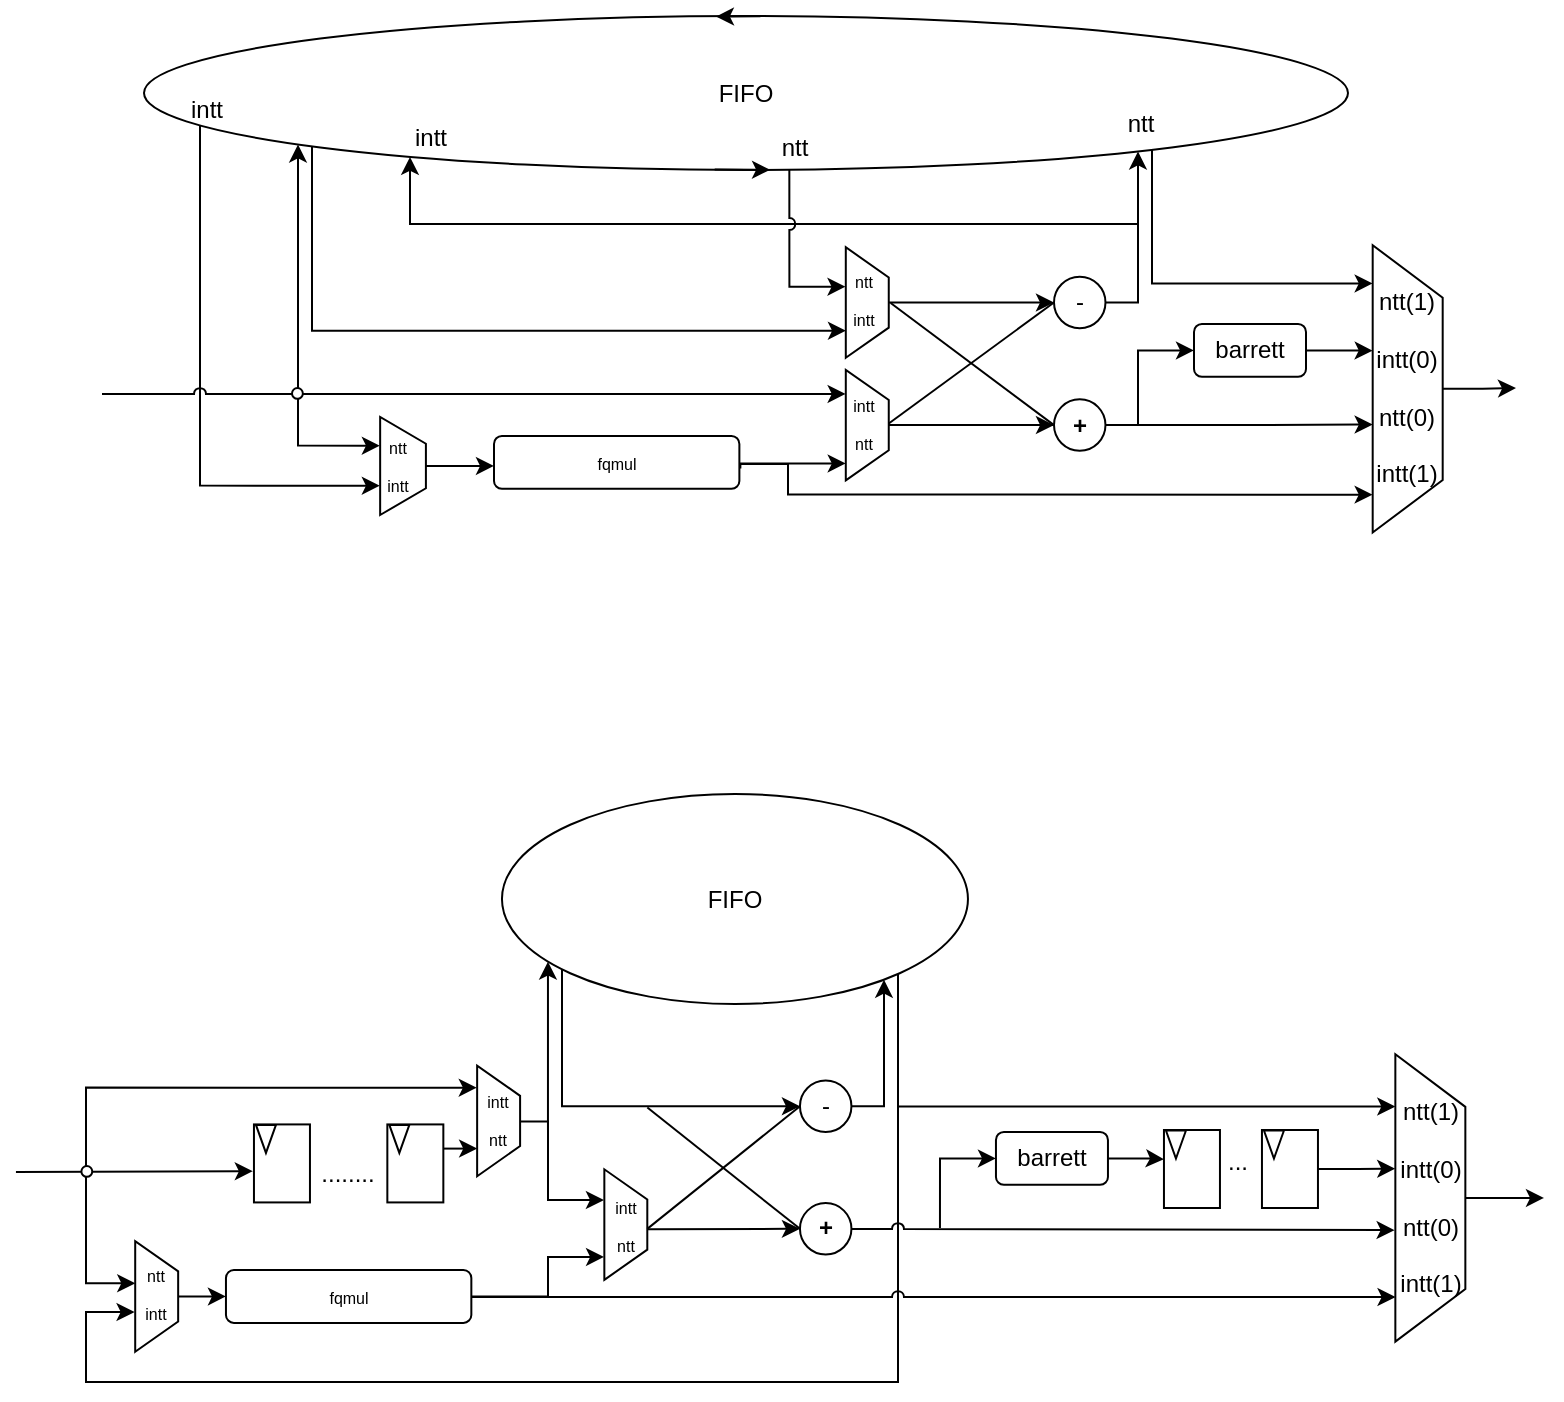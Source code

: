 <mxfile version="21.5.2" type="device">
  <diagram name="Page-1" id="O8cnq2PnWC07Ag3K9qyT">
    <mxGraphModel dx="1793" dy="926" grid="1" gridSize="7" guides="1" tooltips="1" connect="1" arrows="1" fold="1" page="1" pageScale="1" pageWidth="850" pageHeight="1100" math="1" shadow="0">
      <root>
        <mxCell id="0" />
        <mxCell id="1" parent="0" />
        <mxCell id="zP_GE6idb2QgoOQ9gRlq-120" style="edgeStyle=orthogonalEdgeStyle;rounded=0;orthogonalLoop=1;jettySize=auto;html=1;endArrow=classic;endFill=1;startArrow=classic;startFill=1;entryX=0.782;entryY=1.003;entryDx=0;entryDy=0;entryPerimeter=0;" edge="1" parent="1" source="zP_GE6idb2QgoOQ9gRlq-34" target="zP_GE6idb2QgoOQ9gRlq-53">
          <mxGeometry relative="1" as="geometry">
            <mxPoint x="427" y="350" as="targetPoint" />
            <Array as="points">
              <mxPoint x="161" y="350" />
            </Array>
          </mxGeometry>
        </mxCell>
        <mxCell id="zP_GE6idb2QgoOQ9gRlq-126" style="edgeStyle=orthogonalEdgeStyle;rounded=0;orthogonalLoop=1;jettySize=auto;html=1;entryX=0.245;entryY=0.995;entryDx=0;entryDy=0;entryPerimeter=0;jumpStyle=arc;" edge="1" parent="1" source="zP_GE6idb2QgoOQ9gRlq-34" target="zP_GE6idb2QgoOQ9gRlq-121">
          <mxGeometry relative="1" as="geometry">
            <Array as="points">
              <mxPoint x="168" y="318" />
            </Array>
          </mxGeometry>
        </mxCell>
        <mxCell id="zP_GE6idb2QgoOQ9gRlq-34" value="FIFO" style="ellipse;whiteSpace=wrap;html=1;fillColor=none;" vertex="1" parent="1">
          <mxGeometry x="84" y="161" width="602" height="77" as="geometry" />
        </mxCell>
        <mxCell id="zP_GE6idb2QgoOQ9gRlq-106" style="edgeStyle=orthogonalEdgeStyle;rounded=0;orthogonalLoop=1;jettySize=auto;html=1;exitX=0.132;exitY=1;exitDx=0;exitDy=0;endArrow=none;endFill=0;startArrow=classic;startFill=1;jumpStyle=arc;entryX=1.004;entryY=0.614;entryDx=0;entryDy=0;entryPerimeter=0;exitPerimeter=0;" edge="1" parent="1" source="zP_GE6idb2QgoOQ9gRlq-40" target="zP_GE6idb2QgoOQ9gRlq-46">
          <mxGeometry relative="1" as="geometry">
            <mxPoint x="406" y="353" as="targetPoint" />
            <mxPoint x="651" y="400.61" as="sourcePoint" />
            <Array as="points">
              <mxPoint x="406" y="400" />
              <mxPoint x="406" y="385" />
              <mxPoint x="382" y="385" />
            </Array>
          </mxGeometry>
        </mxCell>
        <mxCell id="zP_GE6idb2QgoOQ9gRlq-119" style="edgeStyle=orthogonalEdgeStyle;rounded=0;orthogonalLoop=1;jettySize=auto;html=1;" edge="1" parent="1" source="zP_GE6idb2QgoOQ9gRlq-40">
          <mxGeometry relative="1" as="geometry">
            <mxPoint x="770" y="347" as="targetPoint" />
          </mxGeometry>
        </mxCell>
        <mxCell id="zP_GE6idb2QgoOQ9gRlq-40" value="" style="verticalLabelPosition=middle;verticalAlign=middle;html=1;shape=trapezoid;perimeter=trapezoidPerimeter;whiteSpace=wrap;size=0.183;arcSize=10;flipV=1;labelPosition=center;align=center;rotation=-90;fillColor=none;" vertex="1" parent="1">
          <mxGeometry x="644" y="329.94" width="143.69" height="35" as="geometry" />
        </mxCell>
        <mxCell id="zP_GE6idb2QgoOQ9gRlq-58" style="edgeStyle=orthogonalEdgeStyle;rounded=0;orthogonalLoop=1;jettySize=auto;html=1;startArrow=classic;startFill=1;endArrow=none;endFill=0;" edge="1" parent="1" source="zP_GE6idb2QgoOQ9gRlq-42">
          <mxGeometry relative="1" as="geometry">
            <mxPoint x="476" y="365.55" as="targetPoint" />
          </mxGeometry>
        </mxCell>
        <mxCell id="zP_GE6idb2QgoOQ9gRlq-68" style="edgeStyle=orthogonalEdgeStyle;rounded=0;orthogonalLoop=1;jettySize=auto;html=1;entryX=0.376;entryY=1;entryDx=0;entryDy=0;entryPerimeter=0;" edge="1" parent="1" source="zP_GE6idb2QgoOQ9gRlq-42" target="zP_GE6idb2QgoOQ9gRlq-40">
          <mxGeometry relative="1" as="geometry">
            <Array as="points" />
          </mxGeometry>
        </mxCell>
        <mxCell id="zP_GE6idb2QgoOQ9gRlq-111" style="edgeStyle=orthogonalEdgeStyle;rounded=0;orthogonalLoop=1;jettySize=auto;html=1;entryX=0;entryY=0.5;entryDx=0;entryDy=0;" edge="1" parent="1" source="zP_GE6idb2QgoOQ9gRlq-42" target="zP_GE6idb2QgoOQ9gRlq-107">
          <mxGeometry relative="1" as="geometry">
            <Array as="points">
              <mxPoint x="581" y="366" />
              <mxPoint x="581" y="328" />
            </Array>
          </mxGeometry>
        </mxCell>
        <mxCell id="zP_GE6idb2QgoOQ9gRlq-42" value="+" style="ellipse;whiteSpace=wrap;html=1;aspect=fixed;fontStyle=1;fillColor=none;" vertex="1" parent="1">
          <mxGeometry x="539" y="352.68" width="25.74" height="25.74" as="geometry" />
        </mxCell>
        <mxCell id="zP_GE6idb2QgoOQ9gRlq-97" style="edgeStyle=orthogonalEdgeStyle;rounded=0;orthogonalLoop=1;jettySize=auto;html=1;entryX=0.153;entryY=1.001;entryDx=0;entryDy=0;entryPerimeter=0;" edge="1" parent="1" source="zP_GE6idb2QgoOQ9gRlq-46" target="zP_GE6idb2QgoOQ9gRlq-53">
          <mxGeometry relative="1" as="geometry">
            <Array as="points">
              <mxPoint x="314" y="385" />
              <mxPoint x="435" y="385" />
            </Array>
          </mxGeometry>
        </mxCell>
        <mxCell id="zP_GE6idb2QgoOQ9gRlq-46" value="&lt;font style=&quot;font-size: 8px;&quot;&gt;fqmul&lt;/font&gt;" style="rounded=1;whiteSpace=wrap;html=1;fillColor=none;" vertex="1" parent="1">
          <mxGeometry x="259.0" y="371" width="122.69" height="26.43" as="geometry" />
        </mxCell>
        <mxCell id="zP_GE6idb2QgoOQ9gRlq-80" style="edgeStyle=orthogonalEdgeStyle;rounded=0;orthogonalLoop=1;jettySize=auto;html=1;entryX=0;entryY=0.5;entryDx=0;entryDy=0;endArrow=none;endFill=0;" edge="1" parent="1" source="zP_GE6idb2QgoOQ9gRlq-53" target="zP_GE6idb2QgoOQ9gRlq-42">
          <mxGeometry relative="1" as="geometry" />
        </mxCell>
        <mxCell id="zP_GE6idb2QgoOQ9gRlq-53" value="" style="verticalLabelPosition=middle;verticalAlign=middle;html=1;shape=trapezoid;perimeter=trapezoidPerimeter;whiteSpace=wrap;size=0.273;arcSize=10;flipV=1;labelPosition=center;align=center;rotation=-90;fillColor=none;" vertex="1" parent="1">
          <mxGeometry x="418" y="354.81" width="55.28" height="21.48" as="geometry" />
        </mxCell>
        <mxCell id="zP_GE6idb2QgoOQ9gRlq-127" style="edgeStyle=orthogonalEdgeStyle;rounded=0;orthogonalLoop=1;jettySize=auto;html=1;" edge="1" parent="1" source="zP_GE6idb2QgoOQ9gRlq-55" target="zP_GE6idb2QgoOQ9gRlq-34">
          <mxGeometry relative="1" as="geometry">
            <Array as="points">
              <mxPoint x="581" y="304" />
            </Array>
          </mxGeometry>
        </mxCell>
        <mxCell id="zP_GE6idb2QgoOQ9gRlq-55" value="-" style="ellipse;whiteSpace=wrap;html=1;aspect=fixed;fillColor=none;" vertex="1" parent="1">
          <mxGeometry x="539" y="291.39" width="25.74" height="25.74" as="geometry" />
        </mxCell>
        <mxCell id="zP_GE6idb2QgoOQ9gRlq-59" value="" style="endArrow=none;html=1;rounded=0;entryX=0;entryY=0.5;entryDx=0;entryDy=0;exitX=0.496;exitY=-0.044;exitDx=0;exitDy=0;exitPerimeter=0;" edge="1" parent="1" source="zP_GE6idb2QgoOQ9gRlq-121" target="zP_GE6idb2QgoOQ9gRlq-42">
          <mxGeometry width="50" height="50" relative="1" as="geometry">
            <mxPoint x="476" y="301" as="sourcePoint" />
            <mxPoint x="491" y="294" as="targetPoint" />
          </mxGeometry>
        </mxCell>
        <mxCell id="zP_GE6idb2QgoOQ9gRlq-61" value="" style="endArrow=none;html=1;rounded=0;entryX=0;entryY=0.5;entryDx=0;entryDy=0;exitX=0.515;exitY=0;exitDx=0;exitDy=0;exitPerimeter=0;" edge="1" parent="1" source="zP_GE6idb2QgoOQ9gRlq-53" target="zP_GE6idb2QgoOQ9gRlq-55">
          <mxGeometry width="50" height="50" relative="1" as="geometry">
            <mxPoint x="476" y="364" as="sourcePoint" />
            <mxPoint x="539" y="315" as="targetPoint" />
          </mxGeometry>
        </mxCell>
        <mxCell id="zP_GE6idb2QgoOQ9gRlq-78" style="edgeStyle=orthogonalEdgeStyle;rounded=0;orthogonalLoop=1;jettySize=auto;html=1;" edge="1" parent="1" source="zP_GE6idb2QgoOQ9gRlq-77" target="zP_GE6idb2QgoOQ9gRlq-46">
          <mxGeometry relative="1" as="geometry">
            <Array as="points">
              <mxPoint x="223" y="385" />
            </Array>
          </mxGeometry>
        </mxCell>
        <mxCell id="zP_GE6idb2QgoOQ9gRlq-98" style="edgeStyle=orthogonalEdgeStyle;rounded=0;orthogonalLoop=1;jettySize=auto;html=1;exitX=0.299;exitY=1.006;exitDx=0;exitDy=0;startArrow=classic;startFill=1;endArrow=none;endFill=0;jumpStyle=arc;exitPerimeter=0;" edge="1" parent="1" source="zP_GE6idb2QgoOQ9gRlq-77" target="zP_GE6idb2QgoOQ9gRlq-34">
          <mxGeometry relative="1" as="geometry">
            <Array as="points">
              <mxPoint x="112" y="396" />
            </Array>
          </mxGeometry>
        </mxCell>
        <mxCell id="zP_GE6idb2QgoOQ9gRlq-77" value="" style="verticalLabelPosition=middle;verticalAlign=middle;html=1;shape=trapezoid;perimeter=trapezoidPerimeter;whiteSpace=wrap;size=0.273;arcSize=10;flipV=1;labelPosition=center;align=center;rotation=-90;fillColor=none;" vertex="1" parent="1">
          <mxGeometry x="189" y="374.55" width="49.03" height="22.88" as="geometry" />
        </mxCell>
        <mxCell id="zP_GE6idb2QgoOQ9gRlq-104" value="" style="endArrow=classic;html=1;rounded=0;edgeStyle=orthogonalEdgeStyle;entryX=0.707;entryY=1.006;entryDx=0;entryDy=0;entryPerimeter=0;jumpStyle=arc;" edge="1" parent="1" target="zP_GE6idb2QgoOQ9gRlq-77">
          <mxGeometry width="50" height="50" relative="1" as="geometry">
            <mxPoint x="63" y="350" as="sourcePoint" />
            <mxPoint x="161" y="378" as="targetPoint" />
            <Array as="points">
              <mxPoint x="63" y="350" />
              <mxPoint x="161" y="350" />
              <mxPoint x="161" y="376" />
            </Array>
          </mxGeometry>
        </mxCell>
        <mxCell id="zP_GE6idb2QgoOQ9gRlq-159" style="edgeStyle=orthogonalEdgeStyle;rounded=0;orthogonalLoop=1;jettySize=auto;html=1;entryX=0;entryY=0.335;entryDx=0;entryDy=0;entryPerimeter=0;" edge="1" parent="1" source="zP_GE6idb2QgoOQ9gRlq-107" target="zP_GE6idb2QgoOQ9gRlq-133">
          <mxGeometry relative="1" as="geometry">
            <mxPoint x="679" y="328.215" as="targetPoint" />
          </mxGeometry>
        </mxCell>
        <mxCell id="zP_GE6idb2QgoOQ9gRlq-107" value="barrett" style="rounded=1;whiteSpace=wrap;html=1;fillColor=none;" vertex="1" parent="1">
          <mxGeometry x="609" y="315" width="56" height="26.43" as="geometry" />
        </mxCell>
        <mxCell id="zP_GE6idb2QgoOQ9gRlq-116" value="" style="endArrow=classic;html=1;rounded=0;entryX=0.867;entryY=1;entryDx=0;entryDy=0;entryPerimeter=0;edgeStyle=orthogonalEdgeStyle;" edge="1" parent="1" source="zP_GE6idb2QgoOQ9gRlq-34" target="zP_GE6idb2QgoOQ9gRlq-40">
          <mxGeometry width="50" height="50" relative="1" as="geometry">
            <mxPoint x="595" y="358" as="sourcePoint" />
            <mxPoint x="645" y="308" as="targetPoint" />
            <Array as="points">
              <mxPoint x="588" y="295" />
            </Array>
          </mxGeometry>
        </mxCell>
        <mxCell id="zP_GE6idb2QgoOQ9gRlq-117" value="" style="endArrow=classic;html=1;rounded=0;entryX=0.52;entryY=0.999;entryDx=0;entryDy=0;entryPerimeter=0;exitX=0.474;exitY=0.997;exitDx=0;exitDy=0;exitPerimeter=0;" edge="1" parent="1" source="zP_GE6idb2QgoOQ9gRlq-34" target="zP_GE6idb2QgoOQ9gRlq-34">
          <mxGeometry width="50" height="50" relative="1" as="geometry">
            <mxPoint x="364" y="266" as="sourcePoint" />
            <mxPoint x="394.622" y="266.615" as="targetPoint" />
          </mxGeometry>
        </mxCell>
        <mxCell id="zP_GE6idb2QgoOQ9gRlq-118" value="" style="endArrow=classic;html=1;rounded=0;entryX=0.475;entryY=0.004;entryDx=0;entryDy=0;entryPerimeter=0;exitX=0.512;exitY=0.001;exitDx=0;exitDy=0;exitPerimeter=0;" edge="1" parent="1" source="zP_GE6idb2QgoOQ9gRlq-34" target="zP_GE6idb2QgoOQ9gRlq-34">
          <mxGeometry width="50" height="50" relative="1" as="geometry">
            <mxPoint x="371" y="273" as="sourcePoint" />
            <mxPoint x="404" y="273" as="targetPoint" />
          </mxGeometry>
        </mxCell>
        <mxCell id="zP_GE6idb2QgoOQ9gRlq-128" style="edgeStyle=orthogonalEdgeStyle;rounded=0;orthogonalLoop=1;jettySize=auto;html=1;" edge="1" parent="1" source="zP_GE6idb2QgoOQ9gRlq-121" target="zP_GE6idb2QgoOQ9gRlq-55">
          <mxGeometry relative="1" as="geometry" />
        </mxCell>
        <mxCell id="zP_GE6idb2QgoOQ9gRlq-121" value="" style="verticalLabelPosition=middle;verticalAlign=middle;html=1;shape=trapezoid;perimeter=trapezoidPerimeter;whiteSpace=wrap;size=0.273;arcSize=10;flipV=1;labelPosition=center;align=center;rotation=-90;fillColor=none;" vertex="1" parent="1">
          <mxGeometry x="418" y="293.52" width="55.28" height="21.48" as="geometry" />
        </mxCell>
        <mxCell id="zP_GE6idb2QgoOQ9gRlq-129" value="&lt;div style=&quot;font-size: 8px;&quot;&gt;&lt;font style=&quot;font-size: 8px;&quot;&gt;ntt&lt;br&gt;&lt;br&gt;&lt;/font&gt;&lt;/div&gt;&lt;div style=&quot;font-size: 8px;&quot;&gt;&lt;font style=&quot;font-size: 8px;&quot;&gt;intt&lt;/font&gt;&lt;/div&gt;" style="text;html=1;strokeColor=none;fillColor=none;align=center;verticalAlign=middle;whiteSpace=wrap;rounded=0;fontSize=9;" vertex="1" parent="1">
          <mxGeometry x="430.57" y="283.26" width="26.15" height="42" as="geometry" />
        </mxCell>
        <mxCell id="zP_GE6idb2QgoOQ9gRlq-131" value="&lt;div style=&quot;font-size: 8px;&quot;&gt;&lt;font style=&quot;font-size: 8px;&quot;&gt;intt&lt;br&gt;&lt;br&gt;&lt;/font&gt;&lt;/div&gt;&lt;div style=&quot;font-size: 8px;&quot;&gt;&lt;font style=&quot;font-size: 8px;&quot;&gt;ntt&lt;/font&gt;&lt;/div&gt;" style="text;html=1;strokeColor=none;fillColor=none;align=center;verticalAlign=middle;whiteSpace=wrap;rounded=0;fontSize=9;" vertex="1" parent="1">
          <mxGeometry x="430.57" y="344.55" width="26.15" height="42" as="geometry" />
        </mxCell>
        <mxCell id="zP_GE6idb2QgoOQ9gRlq-132" value="&lt;font style=&quot;font-size: 8px;&quot;&gt;ntt&lt;/font&gt;&lt;div style=&quot;font-size: 8px;&quot;&gt;&lt;font style=&quot;font-size: 8px;&quot;&gt;&lt;br&gt;&lt;/font&gt;&lt;/div&gt;&lt;div style=&quot;font-size: 8px;&quot;&gt;&lt;font style=&quot;font-size: 8px;&quot;&gt;intt&lt;/font&gt;&lt;/div&gt;" style="text;html=1;strokeColor=none;fillColor=none;align=center;verticalAlign=middle;whiteSpace=wrap;rounded=0;fontSize=9;" vertex="1" parent="1">
          <mxGeometry x="198.44" y="364.94" width="26.15" height="42" as="geometry" />
        </mxCell>
        <mxCell id="zP_GE6idb2QgoOQ9gRlq-133" value="&lt;div style=&quot;font-size: 12px;&quot;&gt;&lt;font style=&quot;font-size: 12px;&quot;&gt;ntt(1)&lt;br&gt;&lt;br&gt;&lt;/font&gt;&lt;/div&gt;&lt;div style=&quot;font-size: 12px;&quot;&gt;&lt;font style=&quot;font-size: 12px;&quot;&gt;intt(0)&lt;/font&gt;&lt;/div&gt;&lt;div style=&quot;font-size: 12px;&quot;&gt;&lt;font style=&quot;font-size: 12px;&quot;&gt;&lt;br&gt;&lt;/font&gt;&lt;/div&gt;&lt;div style=&quot;font-size: 12px;&quot;&gt;&lt;font style=&quot;font-size: 12px;&quot;&gt;ntt(0)&lt;/font&gt;&lt;/div&gt;&lt;div style=&quot;font-size: 12px;&quot;&gt;&lt;font style=&quot;font-size: 12px;&quot;&gt;&lt;br&gt;&lt;/font&gt;&lt;/div&gt;&lt;div style=&quot;font-size: 12px;&quot;&gt;&lt;font style=&quot;font-size: 12px;&quot;&gt;intt(1)&lt;br&gt;&lt;/font&gt;&lt;/div&gt;" style="text;html=1;strokeColor=none;fillColor=none;align=center;verticalAlign=middle;whiteSpace=wrap;rounded=0;fontSize=9;" vertex="1" parent="1">
          <mxGeometry x="698.35" y="289.59" width="35" height="115.7" as="geometry" />
        </mxCell>
        <mxCell id="zP_GE6idb2QgoOQ9gRlq-139" value="" style="endArrow=classic;html=1;rounded=0;edgeStyle=orthogonalEdgeStyle;jumpStyle=arc;" edge="1" parent="1" target="zP_GE6idb2QgoOQ9gRlq-34">
          <mxGeometry width="50" height="50" relative="1" as="geometry">
            <mxPoint x="581" y="265" as="sourcePoint" />
            <mxPoint x="512" y="287" as="targetPoint" />
            <Array as="points">
              <mxPoint x="217" y="265" />
            </Array>
          </mxGeometry>
        </mxCell>
        <mxCell id="zP_GE6idb2QgoOQ9gRlq-140" value="" style="endArrow=classic;html=1;rounded=0;edgeStyle=orthogonalEdgeStyle;exitX=0.536;exitY=0.995;exitDx=0;exitDy=0;exitPerimeter=0;entryX=0.643;entryY=1.006;entryDx=0;entryDy=0;entryPerimeter=0;jumpStyle=arc;" edge="1" parent="1" source="zP_GE6idb2QgoOQ9gRlq-34" target="zP_GE6idb2QgoOQ9gRlq-121">
          <mxGeometry width="50" height="50" relative="1" as="geometry">
            <mxPoint x="455" y="323" as="sourcePoint" />
            <mxPoint x="483" y="280" as="targetPoint" />
            <Array as="points">
              <mxPoint x="407" y="296" />
            </Array>
          </mxGeometry>
        </mxCell>
        <mxCell id="zP_GE6idb2QgoOQ9gRlq-149" value="ntt" style="text;html=1;strokeColor=none;fillColor=none;align=center;verticalAlign=middle;whiteSpace=wrap;rounded=0;" vertex="1" parent="1">
          <mxGeometry x="564.74" y="203" width="35" height="23" as="geometry" />
        </mxCell>
        <mxCell id="zP_GE6idb2QgoOQ9gRlq-150" value="intt" style="text;html=1;strokeColor=none;fillColor=none;align=center;verticalAlign=middle;whiteSpace=wrap;rounded=0;" vertex="1" parent="1">
          <mxGeometry x="210" y="210" width="35" height="23" as="geometry" />
        </mxCell>
        <mxCell id="zP_GE6idb2QgoOQ9gRlq-152" value="ntt" style="text;html=1;strokeColor=none;fillColor=none;align=center;verticalAlign=middle;whiteSpace=wrap;rounded=0;" vertex="1" parent="1">
          <mxGeometry x="392" y="215" width="35" height="23" as="geometry" />
        </mxCell>
        <mxCell id="zP_GE6idb2QgoOQ9gRlq-153" value="" style="shape=ellipse;html=1;sketch=0;fillColor=#FFFFFF;" vertex="1" parent="1">
          <mxGeometry x="158" y="347" width="5.43" height="5.43" as="geometry" />
        </mxCell>
        <mxCell id="zP_GE6idb2QgoOQ9gRlq-157" value="intt" style="text;html=1;strokeColor=none;fillColor=none;align=center;verticalAlign=middle;whiteSpace=wrap;rounded=0;" vertex="1" parent="1">
          <mxGeometry x="98" y="196" width="35" height="23" as="geometry" />
        </mxCell>
        <mxCell id="zP_GE6idb2QgoOQ9gRlq-186" style="edgeStyle=orthogonalEdgeStyle;rounded=0;orthogonalLoop=1;jettySize=auto;html=1;entryX=0;entryY=0.5;entryDx=0;entryDy=0;" edge="1" parent="1" source="zP_GE6idb2QgoOQ9gRlq-160" target="zP_GE6idb2QgoOQ9gRlq-163">
          <mxGeometry relative="1" as="geometry">
            <mxPoint x="327.98" y="706" as="targetPoint" />
            <Array as="points">
              <mxPoint x="292.98" y="706" />
            </Array>
          </mxGeometry>
        </mxCell>
        <mxCell id="zP_GE6idb2QgoOQ9gRlq-211" style="edgeStyle=orthogonalEdgeStyle;rounded=0;orthogonalLoop=1;jettySize=auto;html=1;entryX=0.347;entryY=1.013;entryDx=0;entryDy=0;jumpStyle=arc;entryPerimeter=0;" edge="1" parent="1" source="zP_GE6idb2QgoOQ9gRlq-160" target="zP_GE6idb2QgoOQ9gRlq-200">
          <mxGeometry relative="1" as="geometry">
            <Array as="points">
              <mxPoint x="460.98" y="844" />
              <mxPoint x="54.98" y="844" />
              <mxPoint x="54.98" y="809" />
              <mxPoint x="78.98" y="809" />
            </Array>
          </mxGeometry>
        </mxCell>
        <mxCell id="zP_GE6idb2QgoOQ9gRlq-160" value="FIFO" style="ellipse;whiteSpace=wrap;html=1;fillColor=none;" vertex="1" parent="1">
          <mxGeometry x="262.98" y="550" width="233" height="105" as="geometry" />
        </mxCell>
        <mxCell id="zP_GE6idb2QgoOQ9gRlq-223" style="edgeStyle=orthogonalEdgeStyle;rounded=0;orthogonalLoop=1;jettySize=auto;html=1;entryX=0;entryY=0.376;entryDx=0;entryDy=0;entryPerimeter=0;" edge="1" parent="1" source="zP_GE6idb2QgoOQ9gRlq-161" target="zP_GE6idb2QgoOQ9gRlq-216">
          <mxGeometry relative="1" as="geometry" />
        </mxCell>
        <mxCell id="zP_GE6idb2QgoOQ9gRlq-161" value="barrett" style="rounded=1;whiteSpace=wrap;html=1;fillColor=none;" vertex="1" parent="1">
          <mxGeometry x="509.98" y="719" width="56" height="26.43" as="geometry" />
        </mxCell>
        <mxCell id="zP_GE6idb2QgoOQ9gRlq-193" style="edgeStyle=orthogonalEdgeStyle;rounded=0;orthogonalLoop=1;jettySize=auto;html=1;entryX=0;entryY=0.5;entryDx=0;entryDy=0;" edge="1" parent="1" target="zP_GE6idb2QgoOQ9gRlq-161">
          <mxGeometry relative="1" as="geometry">
            <mxPoint x="481.98" y="767" as="sourcePoint" />
            <Array as="points">
              <mxPoint x="481.98" y="767" />
              <mxPoint x="481.98" y="732" />
            </Array>
          </mxGeometry>
        </mxCell>
        <mxCell id="zP_GE6idb2QgoOQ9gRlq-212" style="edgeStyle=orthogonalEdgeStyle;rounded=0;orthogonalLoop=1;jettySize=auto;html=1;entryX=0.388;entryY=1.01;entryDx=0;entryDy=0;entryPerimeter=0;jumpStyle=arc;" edge="1" parent="1" source="zP_GE6idb2QgoOQ9gRlq-162" target="zP_GE6idb2QgoOQ9gRlq-188">
          <mxGeometry relative="1" as="geometry" />
        </mxCell>
        <mxCell id="zP_GE6idb2QgoOQ9gRlq-162" value="+" style="ellipse;whiteSpace=wrap;html=1;aspect=fixed;fontStyle=1;fillColor=none;" vertex="1" parent="1">
          <mxGeometry x="411.98" y="754.55" width="25.74" height="25.74" as="geometry" />
        </mxCell>
        <mxCell id="zP_GE6idb2QgoOQ9gRlq-187" style="edgeStyle=orthogonalEdgeStyle;rounded=0;orthogonalLoop=1;jettySize=auto;html=1;" edge="1" parent="1" source="zP_GE6idb2QgoOQ9gRlq-163" target="zP_GE6idb2QgoOQ9gRlq-160">
          <mxGeometry relative="1" as="geometry">
            <Array as="points">
              <mxPoint x="453.98" y="706" />
            </Array>
          </mxGeometry>
        </mxCell>
        <mxCell id="zP_GE6idb2QgoOQ9gRlq-191" style="edgeStyle=orthogonalEdgeStyle;rounded=0;orthogonalLoop=1;jettySize=auto;html=1;entryX=0.818;entryY=1;entryDx=0;entryDy=0;entryPerimeter=0;" edge="1" parent="1" source="zP_GE6idb2QgoOQ9gRlq-160" target="zP_GE6idb2QgoOQ9gRlq-188">
          <mxGeometry relative="1" as="geometry">
            <Array as="points">
              <mxPoint x="460.98" y="706" />
            </Array>
          </mxGeometry>
        </mxCell>
        <mxCell id="zP_GE6idb2QgoOQ9gRlq-163" value="-" style="ellipse;whiteSpace=wrap;html=1;aspect=fixed;fillColor=none;" vertex="1" parent="1">
          <mxGeometry x="411.98" y="693.26" width="25.74" height="25.74" as="geometry" />
        </mxCell>
        <mxCell id="zP_GE6idb2QgoOQ9gRlq-164" value="" style="verticalLabelPosition=middle;verticalAlign=middle;html=1;shape=trapezoid;perimeter=trapezoidPerimeter;whiteSpace=wrap;size=0.273;arcSize=10;flipV=1;labelPosition=center;align=center;rotation=-90;fillColor=none;" vertex="1" parent="1">
          <mxGeometry x="297.27" y="754.55" width="55.28" height="21.48" as="geometry" />
        </mxCell>
        <mxCell id="zP_GE6idb2QgoOQ9gRlq-170" value="" style="endArrow=none;html=1;rounded=0;entryX=0;entryY=0.5;entryDx=0;entryDy=0;exitX=0.461;exitY=0.001;exitDx=0;exitDy=0;exitPerimeter=0;endFill=0;" edge="1" parent="1" source="zP_GE6idb2QgoOQ9gRlq-164" target="zP_GE6idb2QgoOQ9gRlq-163">
          <mxGeometry width="50" height="50" relative="1" as="geometry">
            <mxPoint x="355.98" y="753" as="sourcePoint" />
            <mxPoint x="335.98" y="662" as="targetPoint" />
          </mxGeometry>
        </mxCell>
        <mxCell id="zP_GE6idb2QgoOQ9gRlq-171" value="" style="endArrow=none;html=1;rounded=0;entryX=0;entryY=0.5;entryDx=0;entryDy=0;exitX=0.45;exitY=-0.001;exitDx=0;exitDy=0;endFill=0;exitPerimeter=0;" edge="1" parent="1" target="zP_GE6idb2QgoOQ9gRlq-162">
          <mxGeometry width="50" height="50" relative="1" as="geometry">
            <mxPoint x="335.671" y="706.764" as="sourcePoint" />
            <mxPoint x="391.98" y="669" as="targetPoint" />
          </mxGeometry>
        </mxCell>
        <mxCell id="zP_GE6idb2QgoOQ9gRlq-173" value="" style="endArrow=classic;html=1;rounded=0;entryX=0;entryY=0.5;entryDx=0;entryDy=0;exitX=0.458;exitY=0.001;exitDx=0;exitDy=0;exitPerimeter=0;" edge="1" parent="1" source="zP_GE6idb2QgoOQ9gRlq-164" target="zP_GE6idb2QgoOQ9gRlq-162">
          <mxGeometry width="50" height="50" relative="1" as="geometry">
            <mxPoint x="341.98" y="719" as="sourcePoint" />
            <mxPoint x="391.98" y="669" as="targetPoint" />
          </mxGeometry>
        </mxCell>
        <mxCell id="zP_GE6idb2QgoOQ9gRlq-177" value="" style="group" vertex="1" connectable="0" parent="1">
          <mxGeometry x="138.98" y="715.21" width="28" height="39" as="geometry" />
        </mxCell>
        <mxCell id="zP_GE6idb2QgoOQ9gRlq-175" value="" style="rounded=0;whiteSpace=wrap;html=1;" vertex="1" parent="zP_GE6idb2QgoOQ9gRlq-177">
          <mxGeometry width="28" height="39" as="geometry" />
        </mxCell>
        <mxCell id="zP_GE6idb2QgoOQ9gRlq-176" value="" style="triangle;whiteSpace=wrap;html=1;rotation=90;" vertex="1" parent="zP_GE6idb2QgoOQ9gRlq-177">
          <mxGeometry x="-1" y="2.26" width="14" height="10" as="geometry" />
        </mxCell>
        <mxCell id="zP_GE6idb2QgoOQ9gRlq-207" style="edgeStyle=orthogonalEdgeStyle;rounded=0;orthogonalLoop=1;jettySize=auto;html=1;entryX=0.155;entryY=0.997;entryDx=0;entryDy=0;entryPerimeter=0;jumpStyle=arc;" edge="1" parent="1" source="zP_GE6idb2QgoOQ9gRlq-178" target="zP_GE6idb2QgoOQ9gRlq-188">
          <mxGeometry relative="1" as="geometry">
            <Array as="points">
              <mxPoint x="430.98" y="801" />
            </Array>
          </mxGeometry>
        </mxCell>
        <mxCell id="zP_GE6idb2QgoOQ9gRlq-208" style="edgeStyle=orthogonalEdgeStyle;rounded=0;orthogonalLoop=1;jettySize=auto;html=1;entryX=0.207;entryY=1.006;entryDx=0;entryDy=0;entryPerimeter=0;" edge="1" parent="1" source="zP_GE6idb2QgoOQ9gRlq-178" target="zP_GE6idb2QgoOQ9gRlq-164">
          <mxGeometry relative="1" as="geometry">
            <Array as="points">
              <mxPoint x="285.98" y="801" />
              <mxPoint x="285.98" y="782" />
            </Array>
          </mxGeometry>
        </mxCell>
        <mxCell id="zP_GE6idb2QgoOQ9gRlq-178" value="&lt;font style=&quot;font-size: 8px;&quot;&gt;fqmul&lt;/font&gt;" style="rounded=1;whiteSpace=wrap;html=1;fillColor=none;" vertex="1" parent="1">
          <mxGeometry x="124.98" y="788.01" width="122.69" height="26.43" as="geometry" />
        </mxCell>
        <mxCell id="zP_GE6idb2QgoOQ9gRlq-179" value="" style="group" vertex="1" connectable="0" parent="1">
          <mxGeometry x="205.67" y="715.21" width="28" height="39" as="geometry" />
        </mxCell>
        <mxCell id="zP_GE6idb2QgoOQ9gRlq-180" value="" style="rounded=0;whiteSpace=wrap;html=1;" vertex="1" parent="zP_GE6idb2QgoOQ9gRlq-179">
          <mxGeometry width="28" height="39" as="geometry" />
        </mxCell>
        <mxCell id="zP_GE6idb2QgoOQ9gRlq-181" value="" style="triangle;whiteSpace=wrap;html=1;rotation=90;" vertex="1" parent="zP_GE6idb2QgoOQ9gRlq-179">
          <mxGeometry x="-1" y="2.26" width="14" height="10" as="geometry" />
        </mxCell>
        <mxCell id="zP_GE6idb2QgoOQ9gRlq-182" value="........" style="text;html=1;strokeColor=none;fillColor=none;align=center;verticalAlign=middle;whiteSpace=wrap;rounded=0;" vertex="1" parent="1">
          <mxGeometry x="156.33" y="725" width="60" height="30" as="geometry" />
        </mxCell>
        <mxCell id="zP_GE6idb2QgoOQ9gRlq-233" style="edgeStyle=orthogonalEdgeStyle;rounded=0;orthogonalLoop=1;jettySize=auto;html=1;" edge="1" parent="1" source="zP_GE6idb2QgoOQ9gRlq-188">
          <mxGeometry relative="1" as="geometry">
            <mxPoint x="784.0" y="751.97" as="targetPoint" />
          </mxGeometry>
        </mxCell>
        <mxCell id="zP_GE6idb2QgoOQ9gRlq-188" value="" style="verticalLabelPosition=middle;verticalAlign=middle;html=1;shape=trapezoid;perimeter=trapezoidPerimeter;whiteSpace=wrap;size=0.183;arcSize=10;flipV=1;labelPosition=center;align=center;rotation=-90;fillColor=none;" vertex="1" parent="1">
          <mxGeometry x="655.33" y="734.47" width="143.69" height="35" as="geometry" />
        </mxCell>
        <mxCell id="zP_GE6idb2QgoOQ9gRlq-195" value="" style="endArrow=classic;html=1;rounded=0;edgeStyle=orthogonalEdgeStyle;entryX=0.722;entryY=1.009;entryDx=0;entryDy=0;entryPerimeter=0;exitX=0.495;exitY=-0.003;exitDx=0;exitDy=0;exitPerimeter=0;" edge="1" parent="1" source="zP_GE6idb2QgoOQ9gRlq-197" target="zP_GE6idb2QgoOQ9gRlq-164">
          <mxGeometry width="50" height="50" relative="1" as="geometry">
            <mxPoint x="82.98" y="753" as="sourcePoint" />
            <mxPoint x="292.98" y="753" as="targetPoint" />
            <Array as="points">
              <mxPoint x="285.98" y="714" />
              <mxPoint x="285.98" y="753" />
            </Array>
          </mxGeometry>
        </mxCell>
        <mxCell id="zP_GE6idb2QgoOQ9gRlq-203" style="edgeStyle=orthogonalEdgeStyle;rounded=0;orthogonalLoop=1;jettySize=auto;html=1;" edge="1" parent="1" target="zP_GE6idb2QgoOQ9gRlq-160">
          <mxGeometry relative="1" as="geometry">
            <mxPoint x="285.98" y="718" as="sourcePoint" />
            <Array as="points">
              <mxPoint x="285.98" y="655" />
              <mxPoint x="285.98" y="655" />
            </Array>
          </mxGeometry>
        </mxCell>
        <mxCell id="zP_GE6idb2QgoOQ9gRlq-197" value="" style="verticalLabelPosition=middle;verticalAlign=middle;html=1;shape=trapezoid;perimeter=trapezoidPerimeter;whiteSpace=wrap;size=0.273;arcSize=10;flipV=1;labelPosition=center;align=center;rotation=-90;fillColor=none;" vertex="1" parent="1">
          <mxGeometry x="233.67" y="702.73" width="55.28" height="21.48" as="geometry" />
        </mxCell>
        <mxCell id="zP_GE6idb2QgoOQ9gRlq-214" style="edgeStyle=orthogonalEdgeStyle;rounded=0;orthogonalLoop=1;jettySize=auto;html=1;entryX=0;entryY=0.5;entryDx=0;entryDy=0;" edge="1" parent="1" source="zP_GE6idb2QgoOQ9gRlq-200" target="zP_GE6idb2QgoOQ9gRlq-178">
          <mxGeometry relative="1" as="geometry" />
        </mxCell>
        <mxCell id="zP_GE6idb2QgoOQ9gRlq-200" value="" style="verticalLabelPosition=middle;verticalAlign=middle;html=1;shape=trapezoid;perimeter=trapezoidPerimeter;whiteSpace=wrap;size=0.273;arcSize=10;flipV=1;labelPosition=center;align=center;rotation=-90;fillColor=none;" vertex="1" parent="1">
          <mxGeometry x="62.7" y="790.48" width="55.28" height="21.48" as="geometry" />
        </mxCell>
        <mxCell id="zP_GE6idb2QgoOQ9gRlq-204" style="edgeStyle=orthogonalEdgeStyle;rounded=0;orthogonalLoop=1;jettySize=auto;html=1;entryX=0.25;entryY=0;entryDx=0;entryDy=0;" edge="1" parent="1" source="zP_GE6idb2QgoOQ9gRlq-180" target="zP_GE6idb2QgoOQ9gRlq-197">
          <mxGeometry relative="1" as="geometry">
            <Array as="points">
              <mxPoint x="242.98" y="727" />
            </Array>
          </mxGeometry>
        </mxCell>
        <mxCell id="zP_GE6idb2QgoOQ9gRlq-215" value="" style="group" vertex="1" connectable="0" parent="1">
          <mxGeometry x="593.98" y="718" width="28" height="39" as="geometry" />
        </mxCell>
        <mxCell id="zP_GE6idb2QgoOQ9gRlq-216" value="" style="rounded=0;whiteSpace=wrap;html=1;" vertex="1" parent="zP_GE6idb2QgoOQ9gRlq-215">
          <mxGeometry width="28" height="39" as="geometry" />
        </mxCell>
        <mxCell id="zP_GE6idb2QgoOQ9gRlq-217" value="" style="triangle;whiteSpace=wrap;html=1;rotation=90;" vertex="1" parent="zP_GE6idb2QgoOQ9gRlq-215">
          <mxGeometry x="-1" y="2.26" width="14" height="10" as="geometry" />
        </mxCell>
        <mxCell id="zP_GE6idb2QgoOQ9gRlq-218" value="" style="group" vertex="1" connectable="0" parent="1">
          <mxGeometry x="642.98" y="718" width="28" height="39" as="geometry" />
        </mxCell>
        <mxCell id="zP_GE6idb2QgoOQ9gRlq-219" value="" style="rounded=0;whiteSpace=wrap;html=1;" vertex="1" parent="zP_GE6idb2QgoOQ9gRlq-218">
          <mxGeometry width="28" height="39" as="geometry" />
        </mxCell>
        <mxCell id="zP_GE6idb2QgoOQ9gRlq-220" value="" style="triangle;whiteSpace=wrap;html=1;rotation=90;" vertex="1" parent="zP_GE6idb2QgoOQ9gRlq-218">
          <mxGeometry x="-1" y="2.26" width="14" height="10" as="geometry" />
        </mxCell>
        <mxCell id="zP_GE6idb2QgoOQ9gRlq-221" style="edgeStyle=orthogonalEdgeStyle;rounded=0;orthogonalLoop=1;jettySize=auto;html=1;entryX=0.602;entryY=1.001;entryDx=0;entryDy=0;entryPerimeter=0;" edge="1" parent="1" source="zP_GE6idb2QgoOQ9gRlq-219" target="zP_GE6idb2QgoOQ9gRlq-188">
          <mxGeometry relative="1" as="geometry" />
        </mxCell>
        <mxCell id="zP_GE6idb2QgoOQ9gRlq-224" value="..." style="text;html=1;strokeColor=none;fillColor=none;align=center;verticalAlign=middle;whiteSpace=wrap;rounded=0;" vertex="1" parent="1">
          <mxGeometry x="600.98" y="719" width="60" height="30" as="geometry" />
        </mxCell>
        <mxCell id="zP_GE6idb2QgoOQ9gRlq-225" value="" style="endArrow=classic;html=1;rounded=0;edgeStyle=orthogonalEdgeStyle;entryX=-0.02;entryY=0.599;entryDx=0;entryDy=0;entryPerimeter=0;" edge="1" parent="1" target="zP_GE6idb2QgoOQ9gRlq-175">
          <mxGeometry width="50" height="50" relative="1" as="geometry">
            <mxPoint x="19.98" y="739" as="sourcePoint" />
            <mxPoint x="27.98" y="683" as="targetPoint" />
            <Array as="points">
              <mxPoint x="19.98" y="739" />
              <mxPoint x="33.98" y="739" />
            </Array>
          </mxGeometry>
        </mxCell>
        <mxCell id="zP_GE6idb2QgoOQ9gRlq-226" value="" style="endArrow=classic;html=1;rounded=0;edgeStyle=orthogonalEdgeStyle;entryX=0.801;entryY=1.008;entryDx=0;entryDy=0;entryPerimeter=0;exitX=0.619;exitY=0.998;exitDx=0;exitDy=0;exitPerimeter=0;startArrow=classic;startFill=1;" edge="1" parent="1" source="zP_GE6idb2QgoOQ9gRlq-200" target="zP_GE6idb2QgoOQ9gRlq-197">
          <mxGeometry width="50" height="50" relative="1" as="geometry">
            <mxPoint x="-84.02" y="754.22" as="sourcePoint" />
            <mxPoint x="110.98" y="754.22" as="targetPoint" />
            <Array as="points">
              <mxPoint x="54.98" y="795" />
              <mxPoint x="54.98" y="697" />
            </Array>
          </mxGeometry>
        </mxCell>
        <mxCell id="zP_GE6idb2QgoOQ9gRlq-227" value="" style="shape=ellipse;html=1;sketch=0;fillColor=#FFFFFF;" vertex="1" parent="1">
          <mxGeometry x="52.7" y="736" width="5.43" height="5.43" as="geometry" />
        </mxCell>
        <mxCell id="zP_GE6idb2QgoOQ9gRlq-228" value="&lt;div style=&quot;font-size: 8px;&quot;&gt;&lt;font style=&quot;font-size: 8px;&quot;&gt;ntt&lt;br&gt;&lt;br&gt;&lt;/font&gt;&lt;/div&gt;&lt;div style=&quot;font-size: 8px;&quot;&gt;&lt;font style=&quot;font-size: 8px;&quot;&gt;intt&lt;/font&gt;&lt;/div&gt;" style="text;html=1;strokeColor=none;fillColor=none;align=center;verticalAlign=middle;whiteSpace=wrap;rounded=0;fontSize=9;" vertex="1" parent="1">
          <mxGeometry x="77.27" y="780.29" width="26.15" height="42" as="geometry" />
        </mxCell>
        <mxCell id="zP_GE6idb2QgoOQ9gRlq-229" value="&lt;div style=&quot;font-size: 8px;&quot;&gt;&lt;font style=&quot;font-size: 8px;&quot;&gt;intt&lt;br&gt;&lt;br&gt;&lt;/font&gt;&lt;/div&gt;&lt;div style=&quot;font-size: 8px;&quot;&gt;&lt;font style=&quot;font-size: 8px;&quot;&gt;ntt&lt;/font&gt;&lt;/div&gt;" style="text;html=1;strokeColor=none;fillColor=none;align=center;verticalAlign=middle;whiteSpace=wrap;rounded=0;fontSize=9;" vertex="1" parent="1">
          <mxGeometry x="311.84" y="746.42" width="26.15" height="42" as="geometry" />
        </mxCell>
        <mxCell id="zP_GE6idb2QgoOQ9gRlq-230" value="&lt;div style=&quot;font-size: 8px;&quot;&gt;&lt;font style=&quot;font-size: 8px;&quot;&gt;intt&lt;br&gt;&lt;br&gt;&lt;/font&gt;&lt;/div&gt;&lt;div style=&quot;font-size: 8px;&quot;&gt;&lt;font style=&quot;font-size: 8px;&quot;&gt;ntt&lt;/font&gt;&lt;/div&gt;" style="text;html=1;strokeColor=none;fillColor=none;align=center;verticalAlign=middle;whiteSpace=wrap;rounded=0;fontSize=9;" vertex="1" parent="1">
          <mxGeometry x="247.67" y="693.26" width="26.15" height="42" as="geometry" />
        </mxCell>
        <mxCell id="zP_GE6idb2QgoOQ9gRlq-231" value="&lt;div style=&quot;font-size: 12px;&quot;&gt;&lt;font style=&quot;font-size: 12px;&quot;&gt;ntt(1)&lt;br&gt;&lt;br&gt;&lt;/font&gt;&lt;/div&gt;&lt;div style=&quot;font-size: 12px;&quot;&gt;&lt;font style=&quot;font-size: 12px;&quot;&gt;intt(0)&lt;/font&gt;&lt;/div&gt;&lt;div style=&quot;font-size: 12px;&quot;&gt;&lt;font style=&quot;font-size: 12px;&quot;&gt;&lt;br&gt;&lt;/font&gt;&lt;/div&gt;&lt;div style=&quot;font-size: 12px;&quot;&gt;&lt;font style=&quot;font-size: 12px;&quot;&gt;ntt(0)&lt;/font&gt;&lt;/div&gt;&lt;div style=&quot;font-size: 12px;&quot;&gt;&lt;font style=&quot;font-size: 12px;&quot;&gt;&lt;br&gt;&lt;/font&gt;&lt;/div&gt;&lt;div style=&quot;font-size: 12px;&quot;&gt;&lt;font style=&quot;font-size: 12px;&quot;&gt;intt(1)&lt;br&gt;&lt;/font&gt;&lt;/div&gt;" style="text;html=1;strokeColor=none;fillColor=none;align=center;verticalAlign=middle;whiteSpace=wrap;rounded=0;fontSize=9;" vertex="1" parent="1">
          <mxGeometry x="709.67" y="694.12" width="35" height="115.7" as="geometry" />
        </mxCell>
      </root>
    </mxGraphModel>
  </diagram>
</mxfile>
